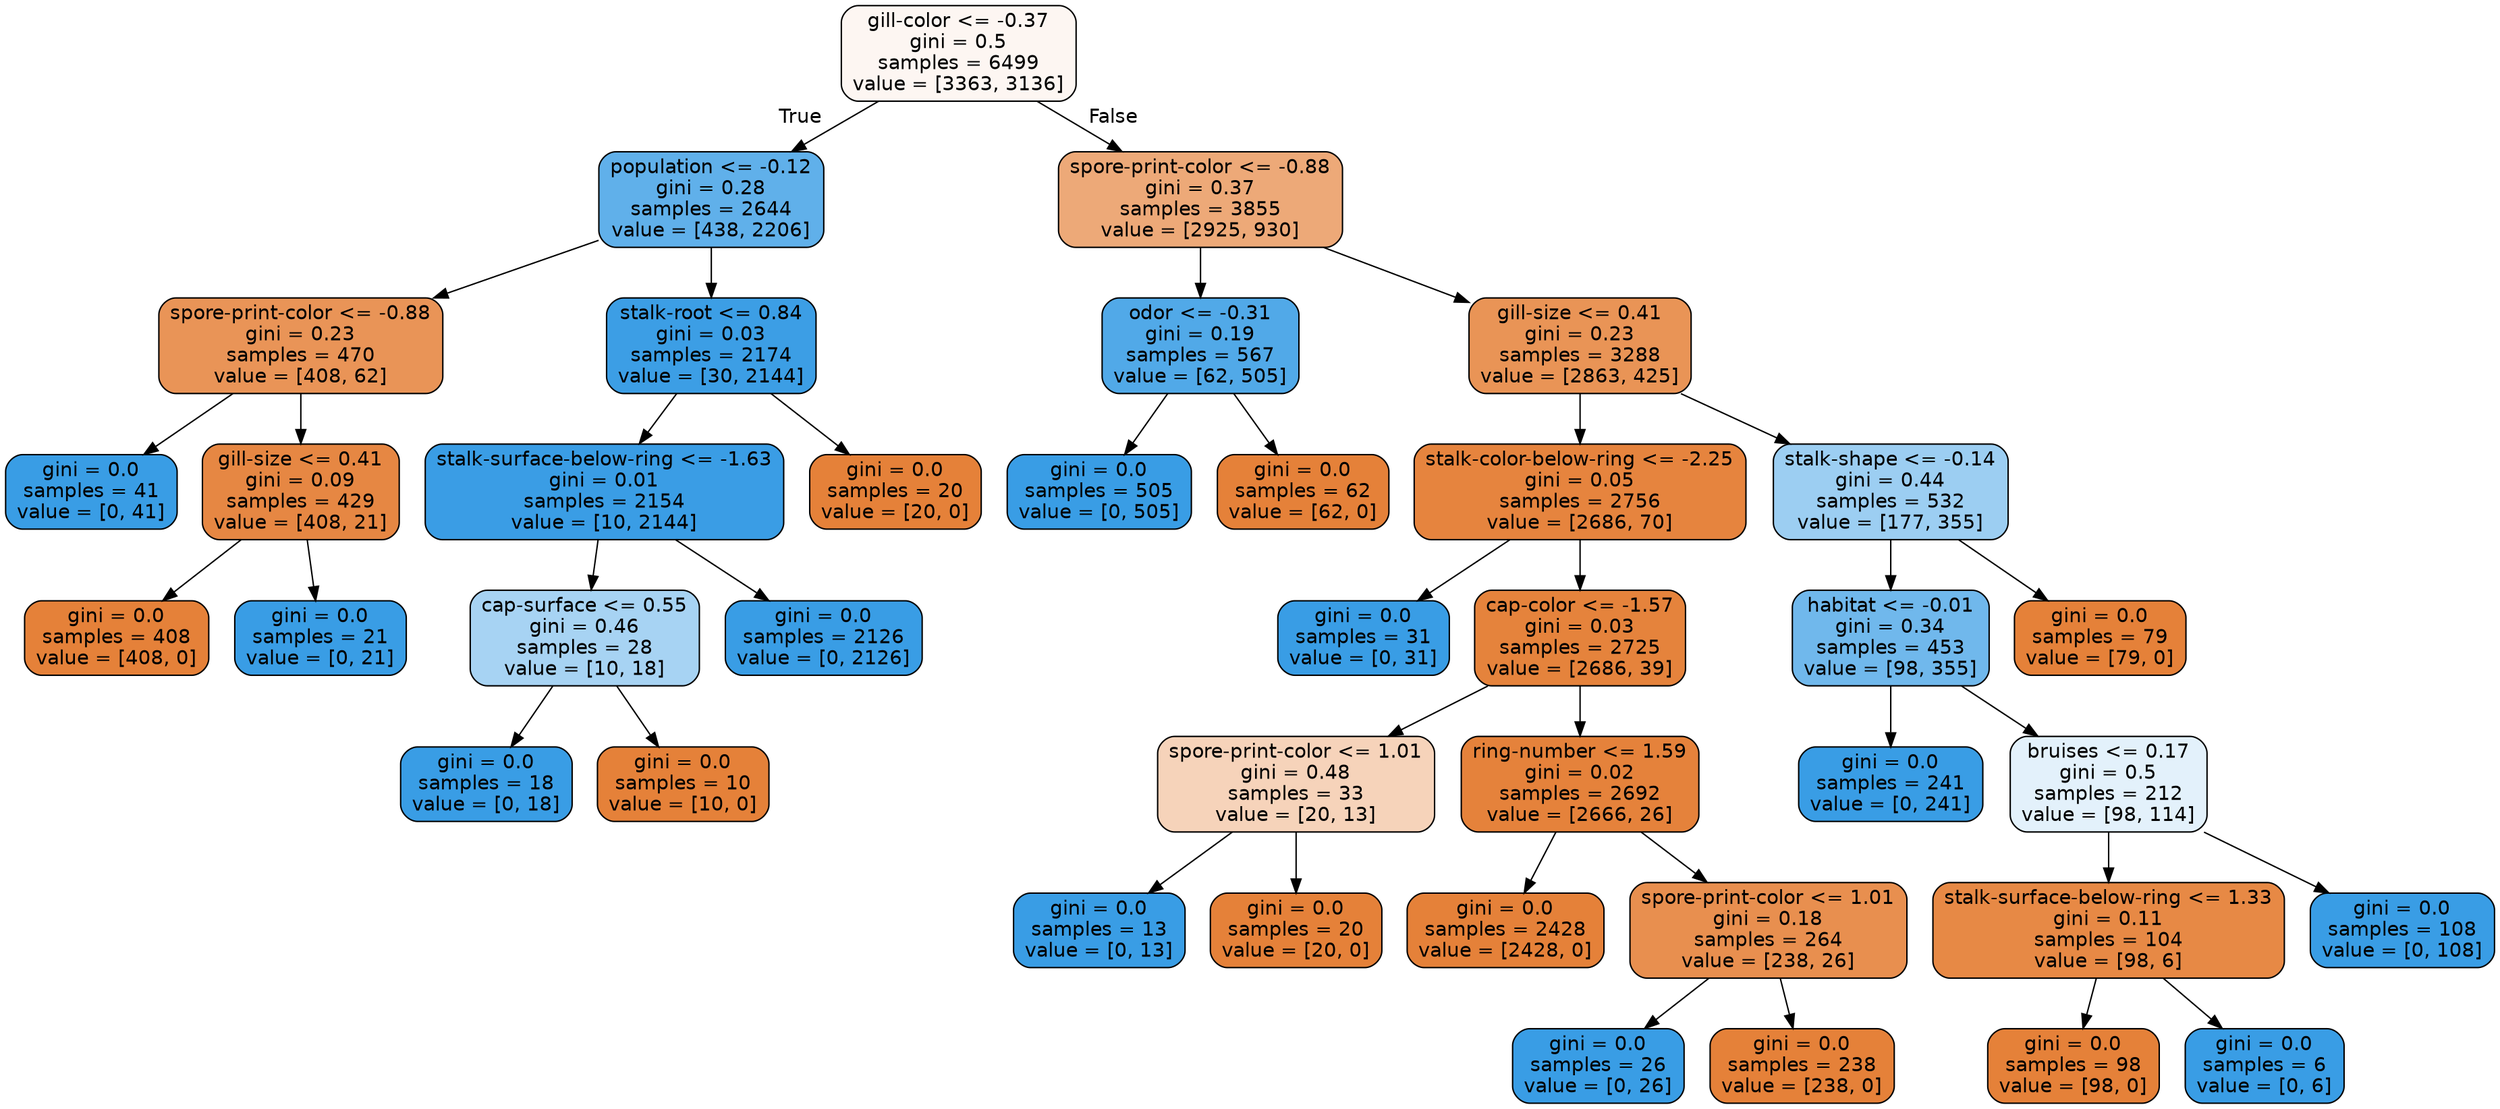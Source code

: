 digraph Tree {
node [shape=box, style="filled, rounded", color="black", fontname=helvetica] ;
edge [fontname=helvetica] ;
0 [label="gill-color <= -0.37\ngini = 0.5\nsamples = 6499\nvalue = [3363, 3136]", fillcolor="#fdf6f2"] ;
1 [label="population <= -0.12\ngini = 0.28\nsamples = 2644\nvalue = [438, 2206]", fillcolor="#60b0ea"] ;
0 -> 1 [labeldistance=2.5, labelangle=45, headlabel="True"] ;
2 [label="spore-print-color <= -0.88\ngini = 0.23\nsamples = 470\nvalue = [408, 62]", fillcolor="#e99457"] ;
1 -> 2 ;
3 [label="gini = 0.0\nsamples = 41\nvalue = [0, 41]", fillcolor="#399de5"] ;
2 -> 3 ;
4 [label="gill-size <= 0.41\ngini = 0.09\nsamples = 429\nvalue = [408, 21]", fillcolor="#e68743"] ;
2 -> 4 ;
5 [label="gini = 0.0\nsamples = 408\nvalue = [408, 0]", fillcolor="#e58139"] ;
4 -> 5 ;
6 [label="gini = 0.0\nsamples = 21\nvalue = [0, 21]", fillcolor="#399de5"] ;
4 -> 6 ;
7 [label="stalk-root <= 0.84\ngini = 0.03\nsamples = 2174\nvalue = [30, 2144]", fillcolor="#3c9ee5"] ;
1 -> 7 ;
8 [label="stalk-surface-below-ring <= -1.63\ngini = 0.01\nsamples = 2154\nvalue = [10, 2144]", fillcolor="#3a9de5"] ;
7 -> 8 ;
9 [label="cap-surface <= 0.55\ngini = 0.46\nsamples = 28\nvalue = [10, 18]", fillcolor="#a7d3f3"] ;
8 -> 9 ;
10 [label="gini = 0.0\nsamples = 18\nvalue = [0, 18]", fillcolor="#399de5"] ;
9 -> 10 ;
11 [label="gini = 0.0\nsamples = 10\nvalue = [10, 0]", fillcolor="#e58139"] ;
9 -> 11 ;
12 [label="gini = 0.0\nsamples = 2126\nvalue = [0, 2126]", fillcolor="#399de5"] ;
8 -> 12 ;
13 [label="gini = 0.0\nsamples = 20\nvalue = [20, 0]", fillcolor="#e58139"] ;
7 -> 13 ;
14 [label="spore-print-color <= -0.88\ngini = 0.37\nsamples = 3855\nvalue = [2925, 930]", fillcolor="#eda978"] ;
0 -> 14 [labeldistance=2.5, labelangle=-45, headlabel="False"] ;
15 [label="odor <= -0.31\ngini = 0.19\nsamples = 567\nvalue = [62, 505]", fillcolor="#51a9e8"] ;
14 -> 15 ;
16 [label="gini = 0.0\nsamples = 505\nvalue = [0, 505]", fillcolor="#399de5"] ;
15 -> 16 ;
17 [label="gini = 0.0\nsamples = 62\nvalue = [62, 0]", fillcolor="#e58139"] ;
15 -> 17 ;
18 [label="gill-size <= 0.41\ngini = 0.23\nsamples = 3288\nvalue = [2863, 425]", fillcolor="#e99456"] ;
14 -> 18 ;
19 [label="stalk-color-below-ring <= -2.25\ngini = 0.05\nsamples = 2756\nvalue = [2686, 70]", fillcolor="#e6843e"] ;
18 -> 19 ;
20 [label="gini = 0.0\nsamples = 31\nvalue = [0, 31]", fillcolor="#399de5"] ;
19 -> 20 ;
21 [label="cap-color <= -1.57\ngini = 0.03\nsamples = 2725\nvalue = [2686, 39]", fillcolor="#e5833c"] ;
19 -> 21 ;
22 [label="spore-print-color <= 1.01\ngini = 0.48\nsamples = 33\nvalue = [20, 13]", fillcolor="#f6d3ba"] ;
21 -> 22 ;
23 [label="gini = 0.0\nsamples = 13\nvalue = [0, 13]", fillcolor="#399de5"] ;
22 -> 23 ;
24 [label="gini = 0.0\nsamples = 20\nvalue = [20, 0]", fillcolor="#e58139"] ;
22 -> 24 ;
25 [label="ring-number <= 1.59\ngini = 0.02\nsamples = 2692\nvalue = [2666, 26]", fillcolor="#e5823b"] ;
21 -> 25 ;
26 [label="gini = 0.0\nsamples = 2428\nvalue = [2428, 0]", fillcolor="#e58139"] ;
25 -> 26 ;
27 [label="spore-print-color <= 1.01\ngini = 0.18\nsamples = 264\nvalue = [238, 26]", fillcolor="#e88f4f"] ;
25 -> 27 ;
28 [label="gini = 0.0\nsamples = 26\nvalue = [0, 26]", fillcolor="#399de5"] ;
27 -> 28 ;
29 [label="gini = 0.0\nsamples = 238\nvalue = [238, 0]", fillcolor="#e58139"] ;
27 -> 29 ;
30 [label="stalk-shape <= -0.14\ngini = 0.44\nsamples = 532\nvalue = [177, 355]", fillcolor="#9ccef2"] ;
18 -> 30 ;
31 [label="habitat <= -0.01\ngini = 0.34\nsamples = 453\nvalue = [98, 355]", fillcolor="#70b8ec"] ;
30 -> 31 ;
32 [label="gini = 0.0\nsamples = 241\nvalue = [0, 241]", fillcolor="#399de5"] ;
31 -> 32 ;
33 [label="bruises <= 0.17\ngini = 0.5\nsamples = 212\nvalue = [98, 114]", fillcolor="#e3f1fb"] ;
31 -> 33 ;
34 [label="stalk-surface-below-ring <= 1.33\ngini = 0.11\nsamples = 104\nvalue = [98, 6]", fillcolor="#e78945"] ;
33 -> 34 ;
35 [label="gini = 0.0\nsamples = 98\nvalue = [98, 0]", fillcolor="#e58139"] ;
34 -> 35 ;
36 [label="gini = 0.0\nsamples = 6\nvalue = [0, 6]", fillcolor="#399de5"] ;
34 -> 36 ;
37 [label="gini = 0.0\nsamples = 108\nvalue = [0, 108]", fillcolor="#399de5"] ;
33 -> 37 ;
38 [label="gini = 0.0\nsamples = 79\nvalue = [79, 0]", fillcolor="#e58139"] ;
30 -> 38 ;
}